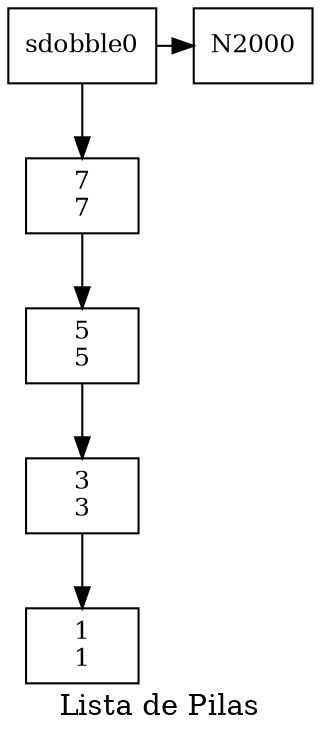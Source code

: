digraph G{
label=" Lista de Pilas ";
node [shape=box fontsize=12 arrowsize=0.1] ;
N1000[label="sdobble0" ];

N1001[arrowsize = 1, label="7
7" ];
N1002[arrowsize = 1, label="5
5" ];
N1003[arrowsize = 1, label="3
3" ];
N1004[arrowsize = 1, label="1
1" ];

{rank=same;
N1000 -> N2000;

}{
N1000 -> N1001;

}{
N1001 -> N1002;
N1002 -> N1003;
N1003 -> N1004;

}
}